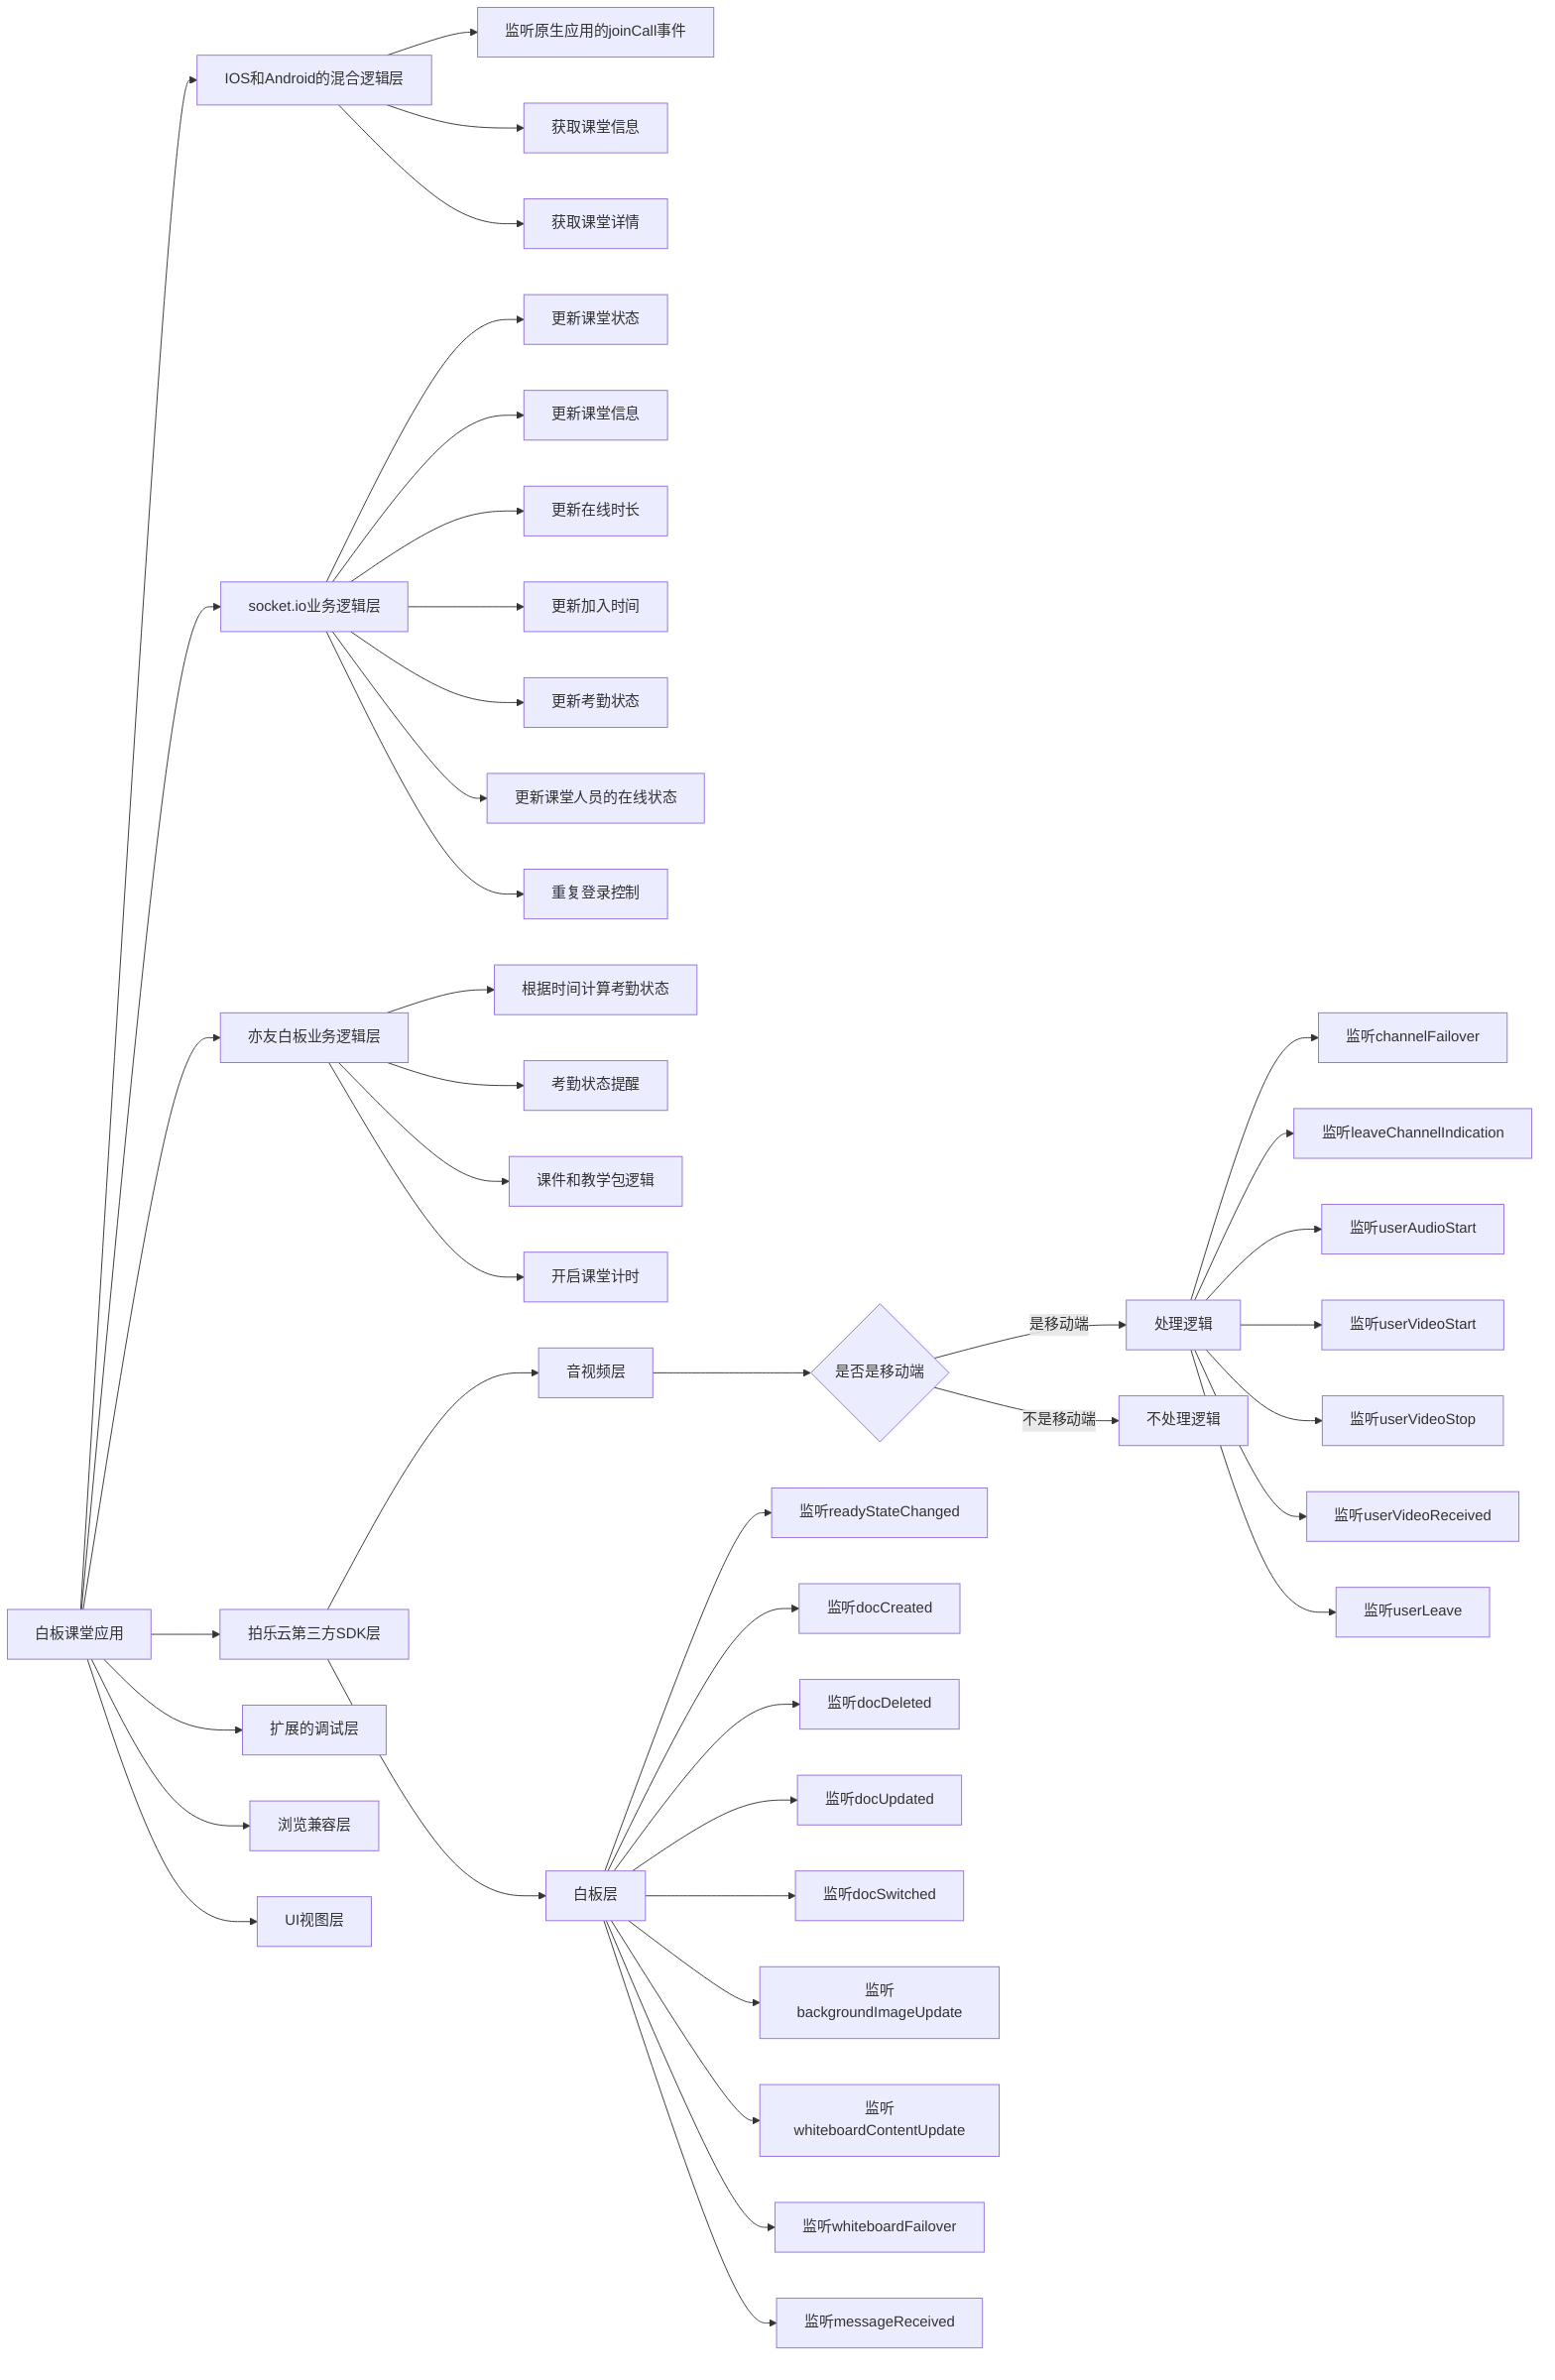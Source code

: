 graph LR;
Application[白板课堂应用] --> HybridApplication[IOS和Android的混合逻辑层] --> 监听原生应用的joinCall事件 & 获取课堂信息 & 获取课堂详情
Application[白板课堂应用] --> SocketApplication[socket.io业务逻辑层] --> 更新课堂状态 & 更新课堂信息 & 更新在线时长 & 更新加入时间 & 更新考勤状态 & 更新课堂人员的在线状态 & 重复登录控制
Application[白板课堂应用] --> YiYouAppliction[亦友白板业务逻辑层] --> 根据时间计算考勤状态 & 考勤状态提醒 & 课件和教学包逻辑 & 开启课堂计时
Application[白板课堂应用] --> PanoApplication[拍乐云第三方SDK层]
PanoApplication --> useRtcEngine[音视频层]
useRtcEngine --> startUseWhiteBoard{是否是移动端} --> |是移动端|处理逻辑 --> 监听channelFailover & 监听leaveChannelIndication & 监听userAudioStart & 监听userVideoStart & 监听userVideoStop & 监听userVideoReceived & 监听userLeave
PanoApplication --> useWhiteBoard[白板层]
useWhiteBoard --> 监听readyStateChanged & 监听docCreated & 监听docDeleted & 监听docUpdated & 监听docSwitched & 监听backgroundImageUpdate & 监听whiteboardContentUpdate & 监听whiteboardFailover & 监听messageReceived
startUseWhiteBoard{是否是移动端} --> |不是移动端|不处理逻辑
Application[白板课堂应用] --> DebugApplication[扩展的调试层]
Application[白板课堂应用] --> JoinClass[浏览兼容层]
Application[白板课堂应用] --> UIViewRender[UI视图层]